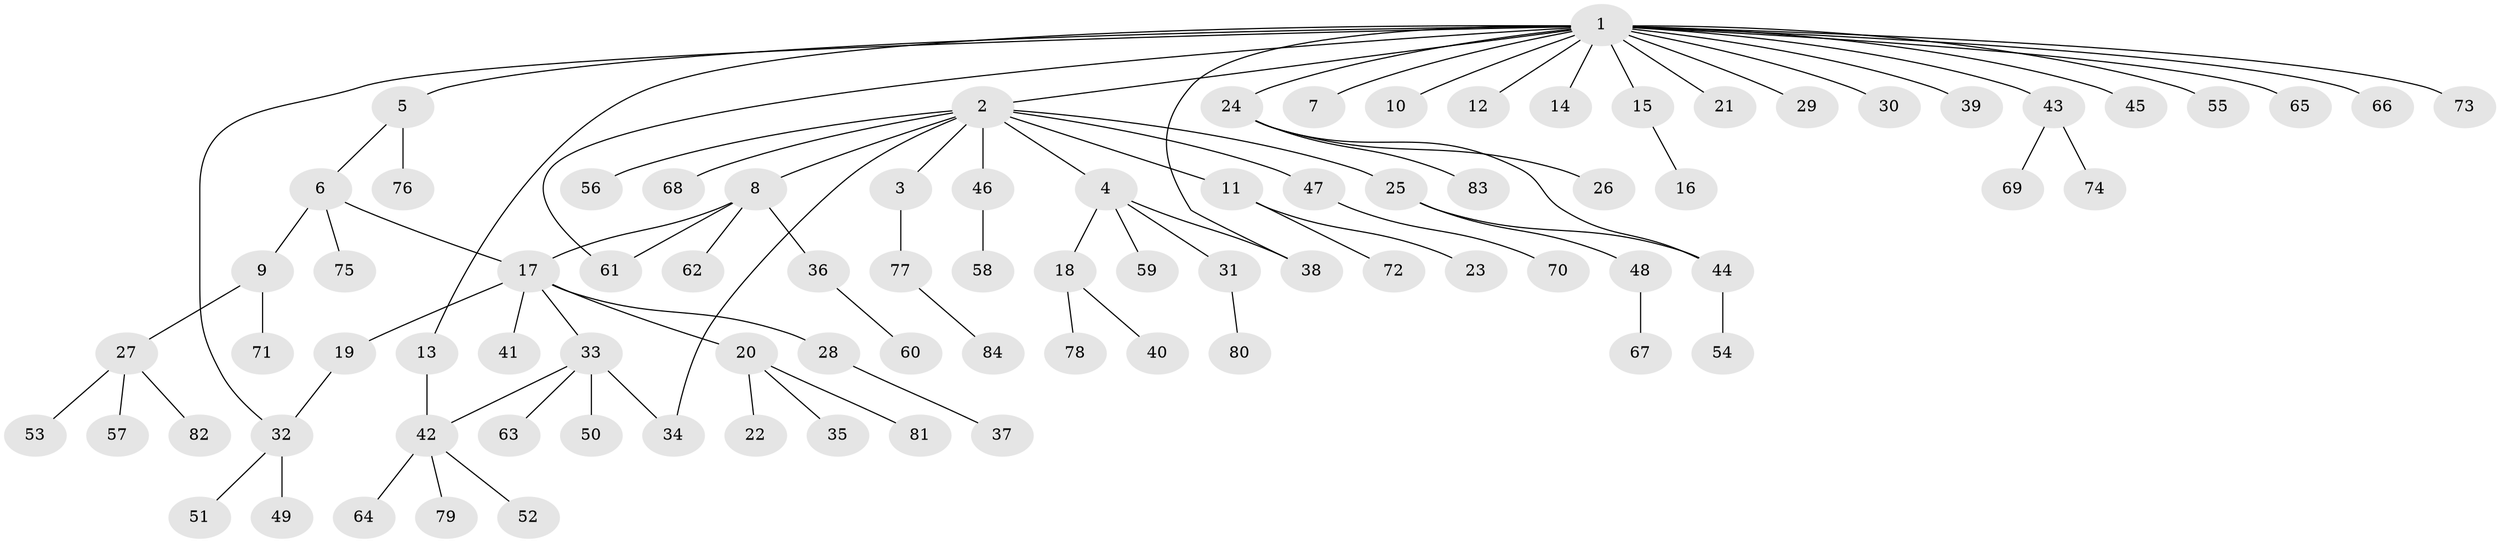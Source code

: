 // coarse degree distribution, {24: 0.016129032258064516, 10: 0.016129032258064516, 2: 0.14516129032258066, 5: 0.03225806451612903, 1: 0.6451612903225806, 4: 0.04838709677419355, 3: 0.08064516129032258, 7: 0.016129032258064516}
// Generated by graph-tools (version 1.1) at 2025/23/03/03/25 07:23:50]
// undirected, 84 vertices, 90 edges
graph export_dot {
graph [start="1"]
  node [color=gray90,style=filled];
  1;
  2;
  3;
  4;
  5;
  6;
  7;
  8;
  9;
  10;
  11;
  12;
  13;
  14;
  15;
  16;
  17;
  18;
  19;
  20;
  21;
  22;
  23;
  24;
  25;
  26;
  27;
  28;
  29;
  30;
  31;
  32;
  33;
  34;
  35;
  36;
  37;
  38;
  39;
  40;
  41;
  42;
  43;
  44;
  45;
  46;
  47;
  48;
  49;
  50;
  51;
  52;
  53;
  54;
  55;
  56;
  57;
  58;
  59;
  60;
  61;
  62;
  63;
  64;
  65;
  66;
  67;
  68;
  69;
  70;
  71;
  72;
  73;
  74;
  75;
  76;
  77;
  78;
  79;
  80;
  81;
  82;
  83;
  84;
  1 -- 2;
  1 -- 5;
  1 -- 7;
  1 -- 10;
  1 -- 12;
  1 -- 13;
  1 -- 14;
  1 -- 15;
  1 -- 21;
  1 -- 24;
  1 -- 29;
  1 -- 30;
  1 -- 32;
  1 -- 38;
  1 -- 39;
  1 -- 43;
  1 -- 45;
  1 -- 55;
  1 -- 61;
  1 -- 65;
  1 -- 66;
  1 -- 73;
  2 -- 3;
  2 -- 4;
  2 -- 8;
  2 -- 11;
  2 -- 25;
  2 -- 34;
  2 -- 46;
  2 -- 47;
  2 -- 56;
  2 -- 68;
  3 -- 77;
  4 -- 18;
  4 -- 31;
  4 -- 38;
  4 -- 59;
  5 -- 6;
  5 -- 76;
  6 -- 9;
  6 -- 17;
  6 -- 75;
  8 -- 17;
  8 -- 36;
  8 -- 61;
  8 -- 62;
  9 -- 27;
  9 -- 71;
  11 -- 23;
  11 -- 72;
  13 -- 42;
  15 -- 16;
  17 -- 19;
  17 -- 20;
  17 -- 28;
  17 -- 33;
  17 -- 41;
  18 -- 40;
  18 -- 78;
  19 -- 32;
  20 -- 22;
  20 -- 35;
  20 -- 81;
  24 -- 26;
  24 -- 44;
  24 -- 83;
  25 -- 44;
  25 -- 48;
  27 -- 53;
  27 -- 57;
  27 -- 82;
  28 -- 37;
  31 -- 80;
  32 -- 49;
  32 -- 51;
  33 -- 34;
  33 -- 42;
  33 -- 50;
  33 -- 63;
  36 -- 60;
  42 -- 52;
  42 -- 64;
  42 -- 79;
  43 -- 69;
  43 -- 74;
  44 -- 54;
  46 -- 58;
  47 -- 70;
  48 -- 67;
  77 -- 84;
}

